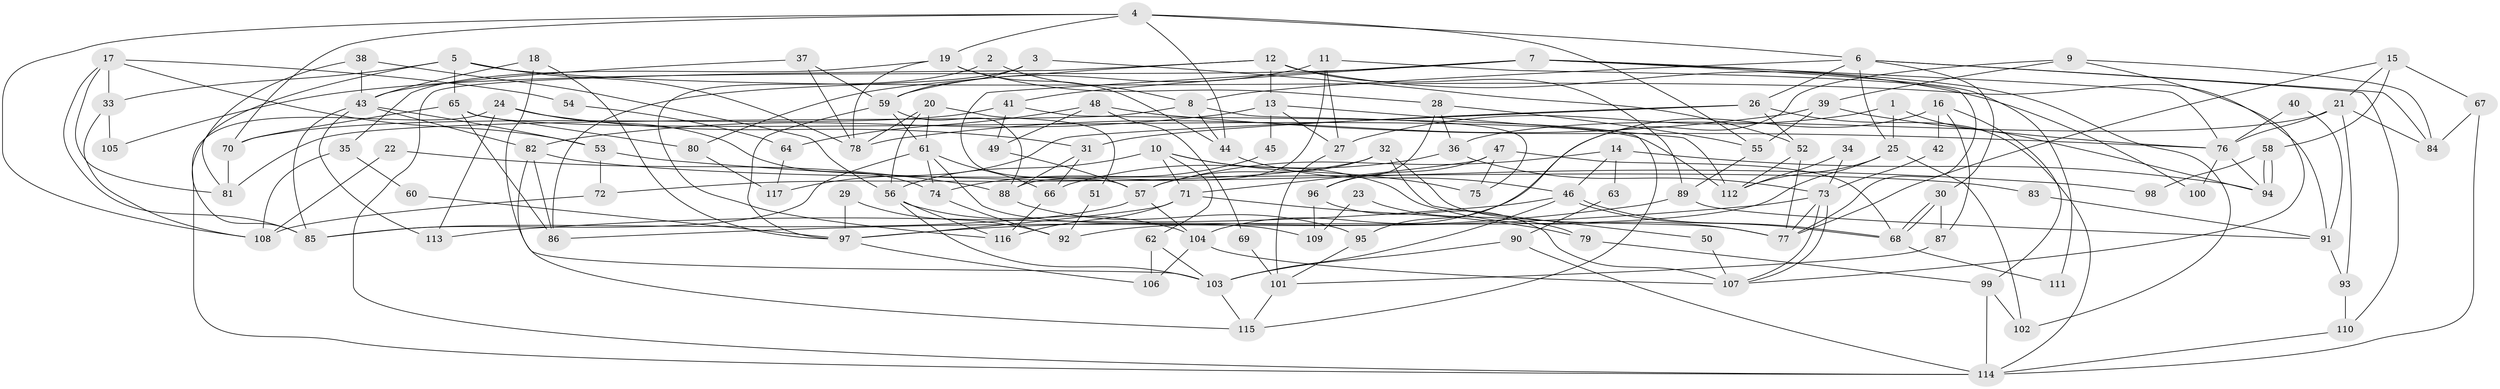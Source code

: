 // coarse degree distribution, {4: 0.22413793103448276, 3: 0.15517241379310345, 5: 0.1206896551724138, 2: 0.2413793103448276, 7: 0.05172413793103448, 8: 0.10344827586206896, 6: 0.034482758620689655, 9: 0.017241379310344827, 12: 0.034482758620689655, 16: 0.017241379310344827}
// Generated by graph-tools (version 1.1) at 2025/53/03/04/25 21:53:33]
// undirected, 117 vertices, 234 edges
graph export_dot {
graph [start="1"]
  node [color=gray90,style=filled];
  1;
  2;
  3;
  4;
  5;
  6;
  7;
  8;
  9;
  10;
  11;
  12;
  13;
  14;
  15;
  16;
  17;
  18;
  19;
  20;
  21;
  22;
  23;
  24;
  25;
  26;
  27;
  28;
  29;
  30;
  31;
  32;
  33;
  34;
  35;
  36;
  37;
  38;
  39;
  40;
  41;
  42;
  43;
  44;
  45;
  46;
  47;
  48;
  49;
  50;
  51;
  52;
  53;
  54;
  55;
  56;
  57;
  58;
  59;
  60;
  61;
  62;
  63;
  64;
  65;
  66;
  67;
  68;
  69;
  70;
  71;
  72;
  73;
  74;
  75;
  76;
  77;
  78;
  79;
  80;
  81;
  82;
  83;
  84;
  85;
  86;
  87;
  88;
  89;
  90;
  91;
  92;
  93;
  94;
  95;
  96;
  97;
  98;
  99;
  100;
  101;
  102;
  103;
  104;
  105;
  106;
  107;
  108;
  109;
  110;
  111;
  112;
  113;
  114;
  115;
  116;
  117;
  1 -- 25;
  1 -- 94;
  1 -- 27;
  2 -- 116;
  2 -- 8;
  3 -- 52;
  3 -- 86;
  3 -- 59;
  4 -- 55;
  4 -- 6;
  4 -- 19;
  4 -- 44;
  4 -- 70;
  4 -- 108;
  5 -- 78;
  5 -- 85;
  5 -- 33;
  5 -- 65;
  5 -- 91;
  6 -- 25;
  6 -- 26;
  6 -- 8;
  6 -- 30;
  6 -- 84;
  6 -- 110;
  7 -- 41;
  7 -- 57;
  7 -- 76;
  7 -- 102;
  7 -- 105;
  7 -- 111;
  8 -- 44;
  8 -- 75;
  8 -- 81;
  9 -- 107;
  9 -- 39;
  9 -- 84;
  9 -- 95;
  10 -- 71;
  10 -- 77;
  10 -- 56;
  10 -- 62;
  10 -- 75;
  11 -- 77;
  11 -- 59;
  11 -- 27;
  11 -- 88;
  12 -- 114;
  12 -- 13;
  12 -- 80;
  12 -- 89;
  12 -- 100;
  13 -- 27;
  13 -- 112;
  13 -- 45;
  13 -- 82;
  14 -- 46;
  14 -- 94;
  14 -- 57;
  14 -- 63;
  15 -- 21;
  15 -- 77;
  15 -- 58;
  15 -- 67;
  16 -- 87;
  16 -- 104;
  16 -- 42;
  16 -- 99;
  17 -- 81;
  17 -- 85;
  17 -- 33;
  17 -- 53;
  17 -- 54;
  18 -- 97;
  18 -- 103;
  18 -- 43;
  19 -- 44;
  19 -- 28;
  19 -- 35;
  19 -- 78;
  20 -- 61;
  20 -- 56;
  20 -- 51;
  20 -- 78;
  21 -- 93;
  21 -- 84;
  21 -- 36;
  21 -- 76;
  22 -- 88;
  22 -- 108;
  23 -- 109;
  23 -- 79;
  24 -- 31;
  24 -- 113;
  24 -- 74;
  24 -- 114;
  25 -- 112;
  25 -- 102;
  25 -- 92;
  26 -- 114;
  26 -- 31;
  26 -- 52;
  26 -- 117;
  27 -- 101;
  28 -- 96;
  28 -- 36;
  28 -- 55;
  29 -- 92;
  29 -- 97;
  30 -- 68;
  30 -- 68;
  30 -- 87;
  31 -- 88;
  31 -- 66;
  32 -- 57;
  32 -- 72;
  32 -- 50;
  32 -- 77;
  33 -- 105;
  33 -- 108;
  34 -- 112;
  34 -- 73;
  35 -- 108;
  35 -- 60;
  36 -- 66;
  36 -- 73;
  37 -- 78;
  37 -- 43;
  37 -- 59;
  38 -- 81;
  38 -- 56;
  38 -- 43;
  39 -- 78;
  39 -- 76;
  39 -- 55;
  40 -- 91;
  40 -- 76;
  41 -- 115;
  41 -- 70;
  41 -- 49;
  42 -- 73;
  43 -- 53;
  43 -- 82;
  43 -- 85;
  43 -- 113;
  44 -- 46;
  45 -- 74;
  46 -- 103;
  46 -- 68;
  46 -- 68;
  46 -- 113;
  47 -- 68;
  47 -- 75;
  47 -- 71;
  47 -- 96;
  48 -- 76;
  48 -- 49;
  48 -- 64;
  48 -- 69;
  49 -- 57;
  50 -- 107;
  51 -- 92;
  52 -- 77;
  52 -- 112;
  53 -- 72;
  53 -- 98;
  54 -- 64;
  55 -- 89;
  56 -- 103;
  56 -- 104;
  56 -- 116;
  57 -- 85;
  57 -- 104;
  58 -- 94;
  58 -- 94;
  58 -- 98;
  59 -- 61;
  59 -- 88;
  59 -- 97;
  60 -- 97;
  61 -- 66;
  61 -- 74;
  61 -- 85;
  61 -- 109;
  62 -- 106;
  62 -- 103;
  63 -- 90;
  64 -- 117;
  65 -- 86;
  65 -- 70;
  65 -- 80;
  65 -- 112;
  66 -- 116;
  67 -- 84;
  67 -- 114;
  68 -- 111;
  69 -- 101;
  70 -- 81;
  71 -- 97;
  71 -- 79;
  71 -- 116;
  72 -- 108;
  73 -- 107;
  73 -- 107;
  73 -- 77;
  73 -- 86;
  74 -- 92;
  76 -- 94;
  76 -- 100;
  79 -- 99;
  80 -- 117;
  82 -- 83;
  82 -- 86;
  82 -- 115;
  83 -- 91;
  87 -- 101;
  88 -- 95;
  89 -- 91;
  89 -- 97;
  90 -- 103;
  90 -- 114;
  91 -- 93;
  93 -- 110;
  95 -- 101;
  96 -- 107;
  96 -- 109;
  97 -- 106;
  99 -- 114;
  99 -- 102;
  101 -- 115;
  103 -- 115;
  104 -- 106;
  104 -- 107;
  110 -- 114;
}
